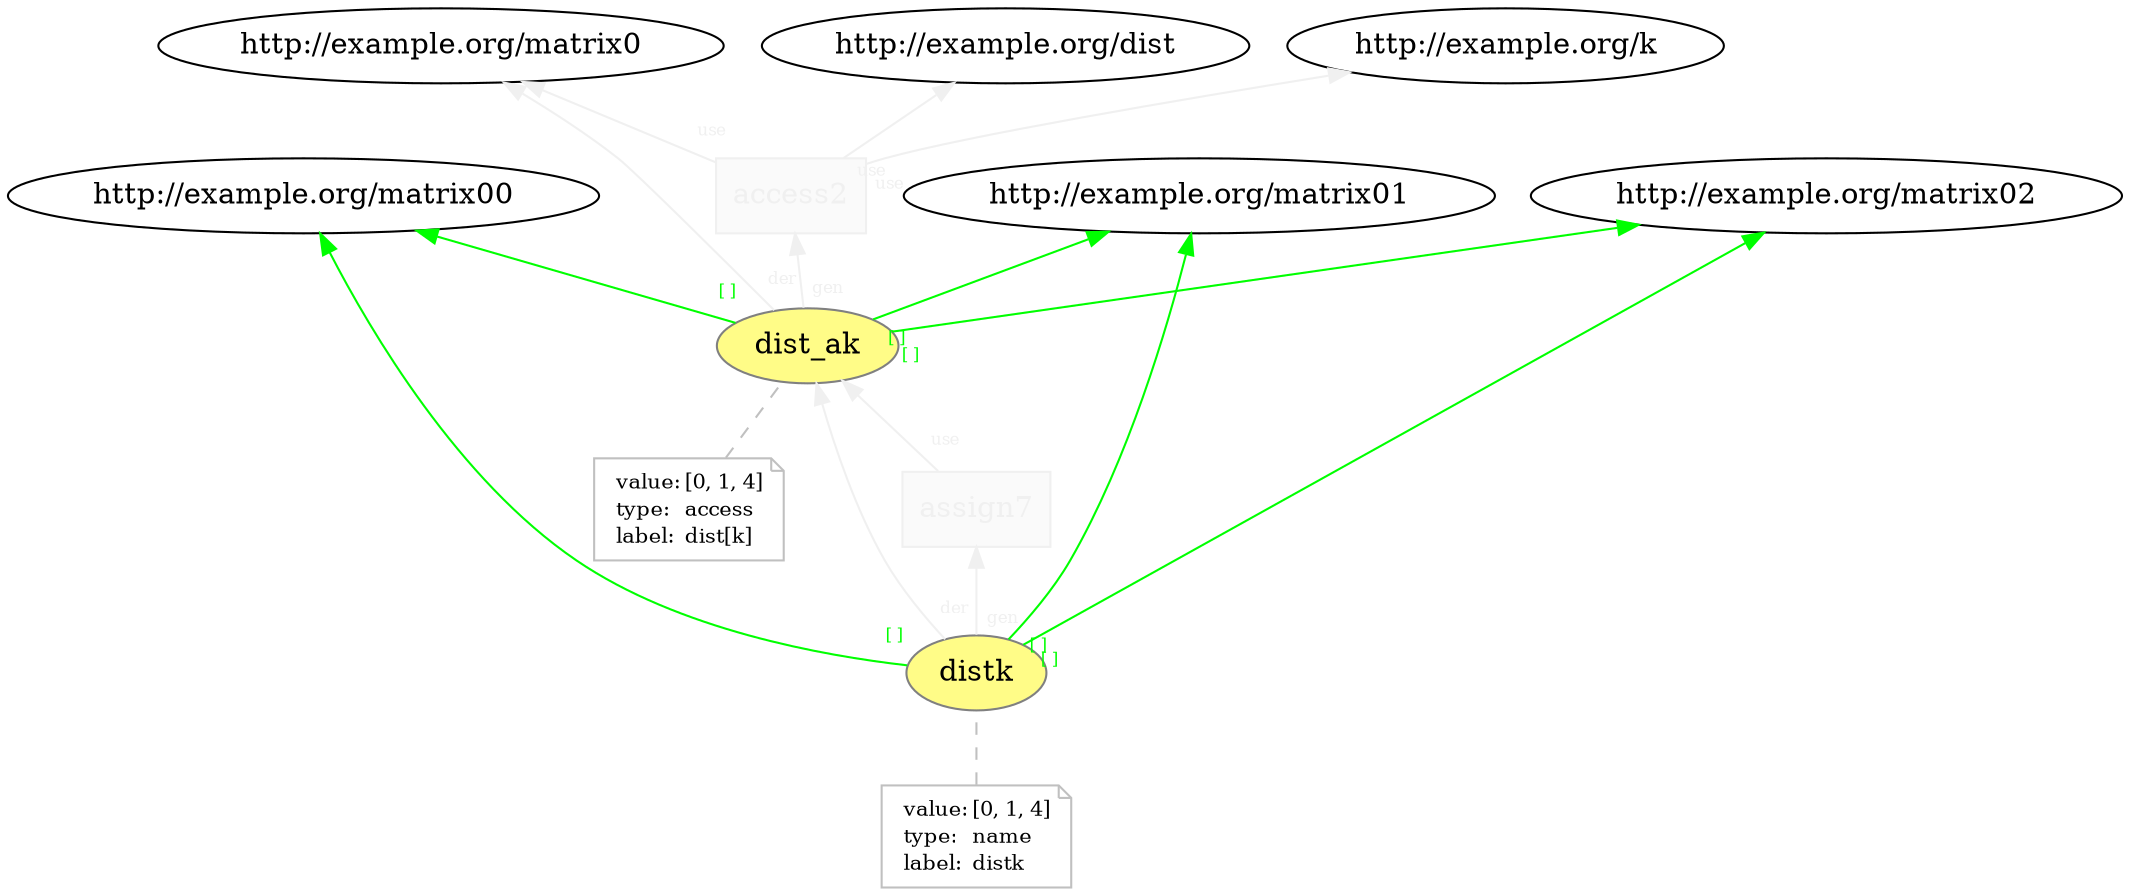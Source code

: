 digraph "PROV" { size="16,12"; rankdir="BT";
"http://example.org/dist_ak" [fillcolor="#FFFC87",color="#808080",style="filled",label="dist_ak",URL="http://example.org/dist_ak"]
"-attrs0" [color="gray",shape="note",fontsize="10",fontcolor="black",label=<<TABLE cellpadding="0" border="0">
	<TR>
	    <TD align="left">value:</TD>
	    <TD align="left">[0, 1, 4]</TD>
	</TR>
	<TR>
	    <TD align="left">type:</TD>
	    <TD align="left">access</TD>
	</TR>
	<TR>
	    <TD align="left">label:</TD>
	    <TD align="left">dist[k]</TD>
	</TR>
</TABLE>>]
"-attrs0" -> "http://example.org/dist_ak" [color="gray",style="dashed",arrowhead="none"]
"http://example.org/dist_ak" -> "http://example.org/matrix00" [labelfontsize="8",labeldistance="1.5",labelangle="60.0",rotation="20",taillabel="[ ]",specific="true",fontcolor="green",color="green"]
"http://example.org/dist_ak" -> "http://example.org/matrix01" [labelfontsize="8",labeldistance="1.5",labelangle="60.0",rotation="20",taillabel="[ ]",specific="true",fontcolor="green",color="green"]
"http://example.org/dist_ak" -> "http://example.org/matrix02" [labelfontsize="8",labeldistance="1.5",labelangle="60.0",rotation="20",taillabel="[ ]",specific="true",fontcolor="green",color="green"]
"http://example.org/access2" [fillcolor="#FAFAFA",color="#F0F0F0",shape="polygon",sides="4",style="filled",hide="true",fontcolor="#F0F0F0",label="access2",URL="http://example.org/access2"]
"http://example.org/access2" -> "http://example.org/matrix0" [labelfontsize="8",labeldistance="1.5",labelangle="60.0",rotation="20",taillabel="use",hide="true",fontcolor="#F0F0F0",color="#F0F0F0"]
"http://example.org/dist_ak" -> "http://example.org/matrix0" [labelfontsize="8",labeldistance="1.5",labelangle="60.0",rotation="20",taillabel="der",hide="true",fontcolor="#F0F0F0",color="#F0F0F0"]
"http://example.org/dist_ak" -> "http://example.org/access2" [labelfontsize="8",labeldistance="1.5",labelangle="60.0",rotation="20",taillabel="gen",hide="true",fontcolor="#F0F0F0",color="#F0F0F0"]
"http://example.org/access2" -> "http://example.org/dist" [labelfontsize="8",labeldistance="1.5",labelangle="60.0",rotation="20",taillabel="use",hide="true",fontcolor="#F0F0F0",color="#F0F0F0"]
"http://example.org/access2" -> "http://example.org/k" [labelfontsize="8",labeldistance="1.5",labelangle="60.0",rotation="20",taillabel="use",hide="true",fontcolor="#F0F0F0",color="#F0F0F0"]
"http://example.org/distk" [fillcolor="#FFFC87",color="#808080",style="filled",label="distk",URL="http://example.org/distk"]
"-attrs1" [color="gray",shape="note",fontsize="10",fontcolor="black",label=<<TABLE cellpadding="0" border="0">
	<TR>
	    <TD align="left">value:</TD>
	    <TD align="left">[0, 1, 4]</TD>
	</TR>
	<TR>
	    <TD align="left">type:</TD>
	    <TD align="left">name</TD>
	</TR>
	<TR>
	    <TD align="left">label:</TD>
	    <TD align="left">distk</TD>
	</TR>
</TABLE>>]
"-attrs1" -> "http://example.org/distk" [color="gray",style="dashed",arrowhead="none"]
"http://example.org/distk" -> "http://example.org/matrix00" [labelfontsize="8",labeldistance="1.5",labelangle="60.0",rotation="20",taillabel="[ ]",specific="true",fontcolor="green",color="green"]
"http://example.org/distk" -> "http://example.org/matrix01" [labelfontsize="8",labeldistance="1.5",labelangle="60.0",rotation="20",taillabel="[ ]",specific="true",fontcolor="green",color="green"]
"http://example.org/distk" -> "http://example.org/matrix02" [labelfontsize="8",labeldistance="1.5",labelangle="60.0",rotation="20",taillabel="[ ]",specific="true",fontcolor="green",color="green"]
"http://example.org/assign7" [fillcolor="#FAFAFA",color="#F0F0F0",shape="polygon",sides="4",style="filled",hide="true",fontcolor="#F0F0F0",label="assign7",URL="http://example.org/assign7"]
"http://example.org/assign7" -> "http://example.org/dist_ak" [labelfontsize="8",labeldistance="1.5",labelangle="60.0",rotation="20",taillabel="use",hide="true",fontcolor="#F0F0F0",color="#F0F0F0"]
"http://example.org/distk" -> "http://example.org/dist_ak" [labelfontsize="8",labeldistance="1.5",labelangle="60.0",rotation="20",taillabel="der",hide="true",fontcolor="#F0F0F0",color="#F0F0F0"]
"http://example.org/distk" -> "http://example.org/assign7" [labelfontsize="8",labeldistance="1.5",labelangle="60.0",rotation="20",taillabel="gen",hide="true",fontcolor="#F0F0F0",color="#F0F0F0"]
}